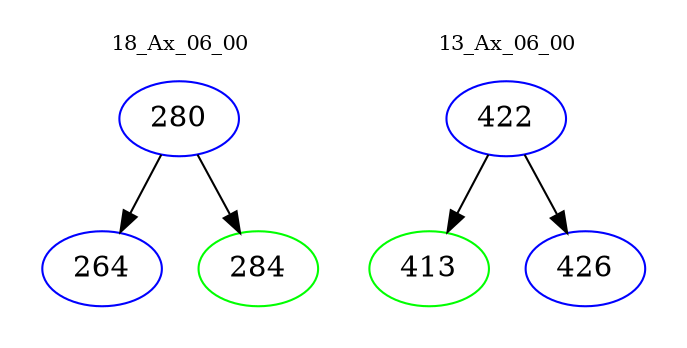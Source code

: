 digraph{
subgraph cluster_0 {
color = white
label = "18_Ax_06_00";
fontsize=10;
T0_280 [label="280", color="blue"]
T0_280 -> T0_264 [color="black"]
T0_264 [label="264", color="blue"]
T0_280 -> T0_284 [color="black"]
T0_284 [label="284", color="green"]
}
subgraph cluster_1 {
color = white
label = "13_Ax_06_00";
fontsize=10;
T1_422 [label="422", color="blue"]
T1_422 -> T1_413 [color="black"]
T1_413 [label="413", color="green"]
T1_422 -> T1_426 [color="black"]
T1_426 [label="426", color="blue"]
}
}
